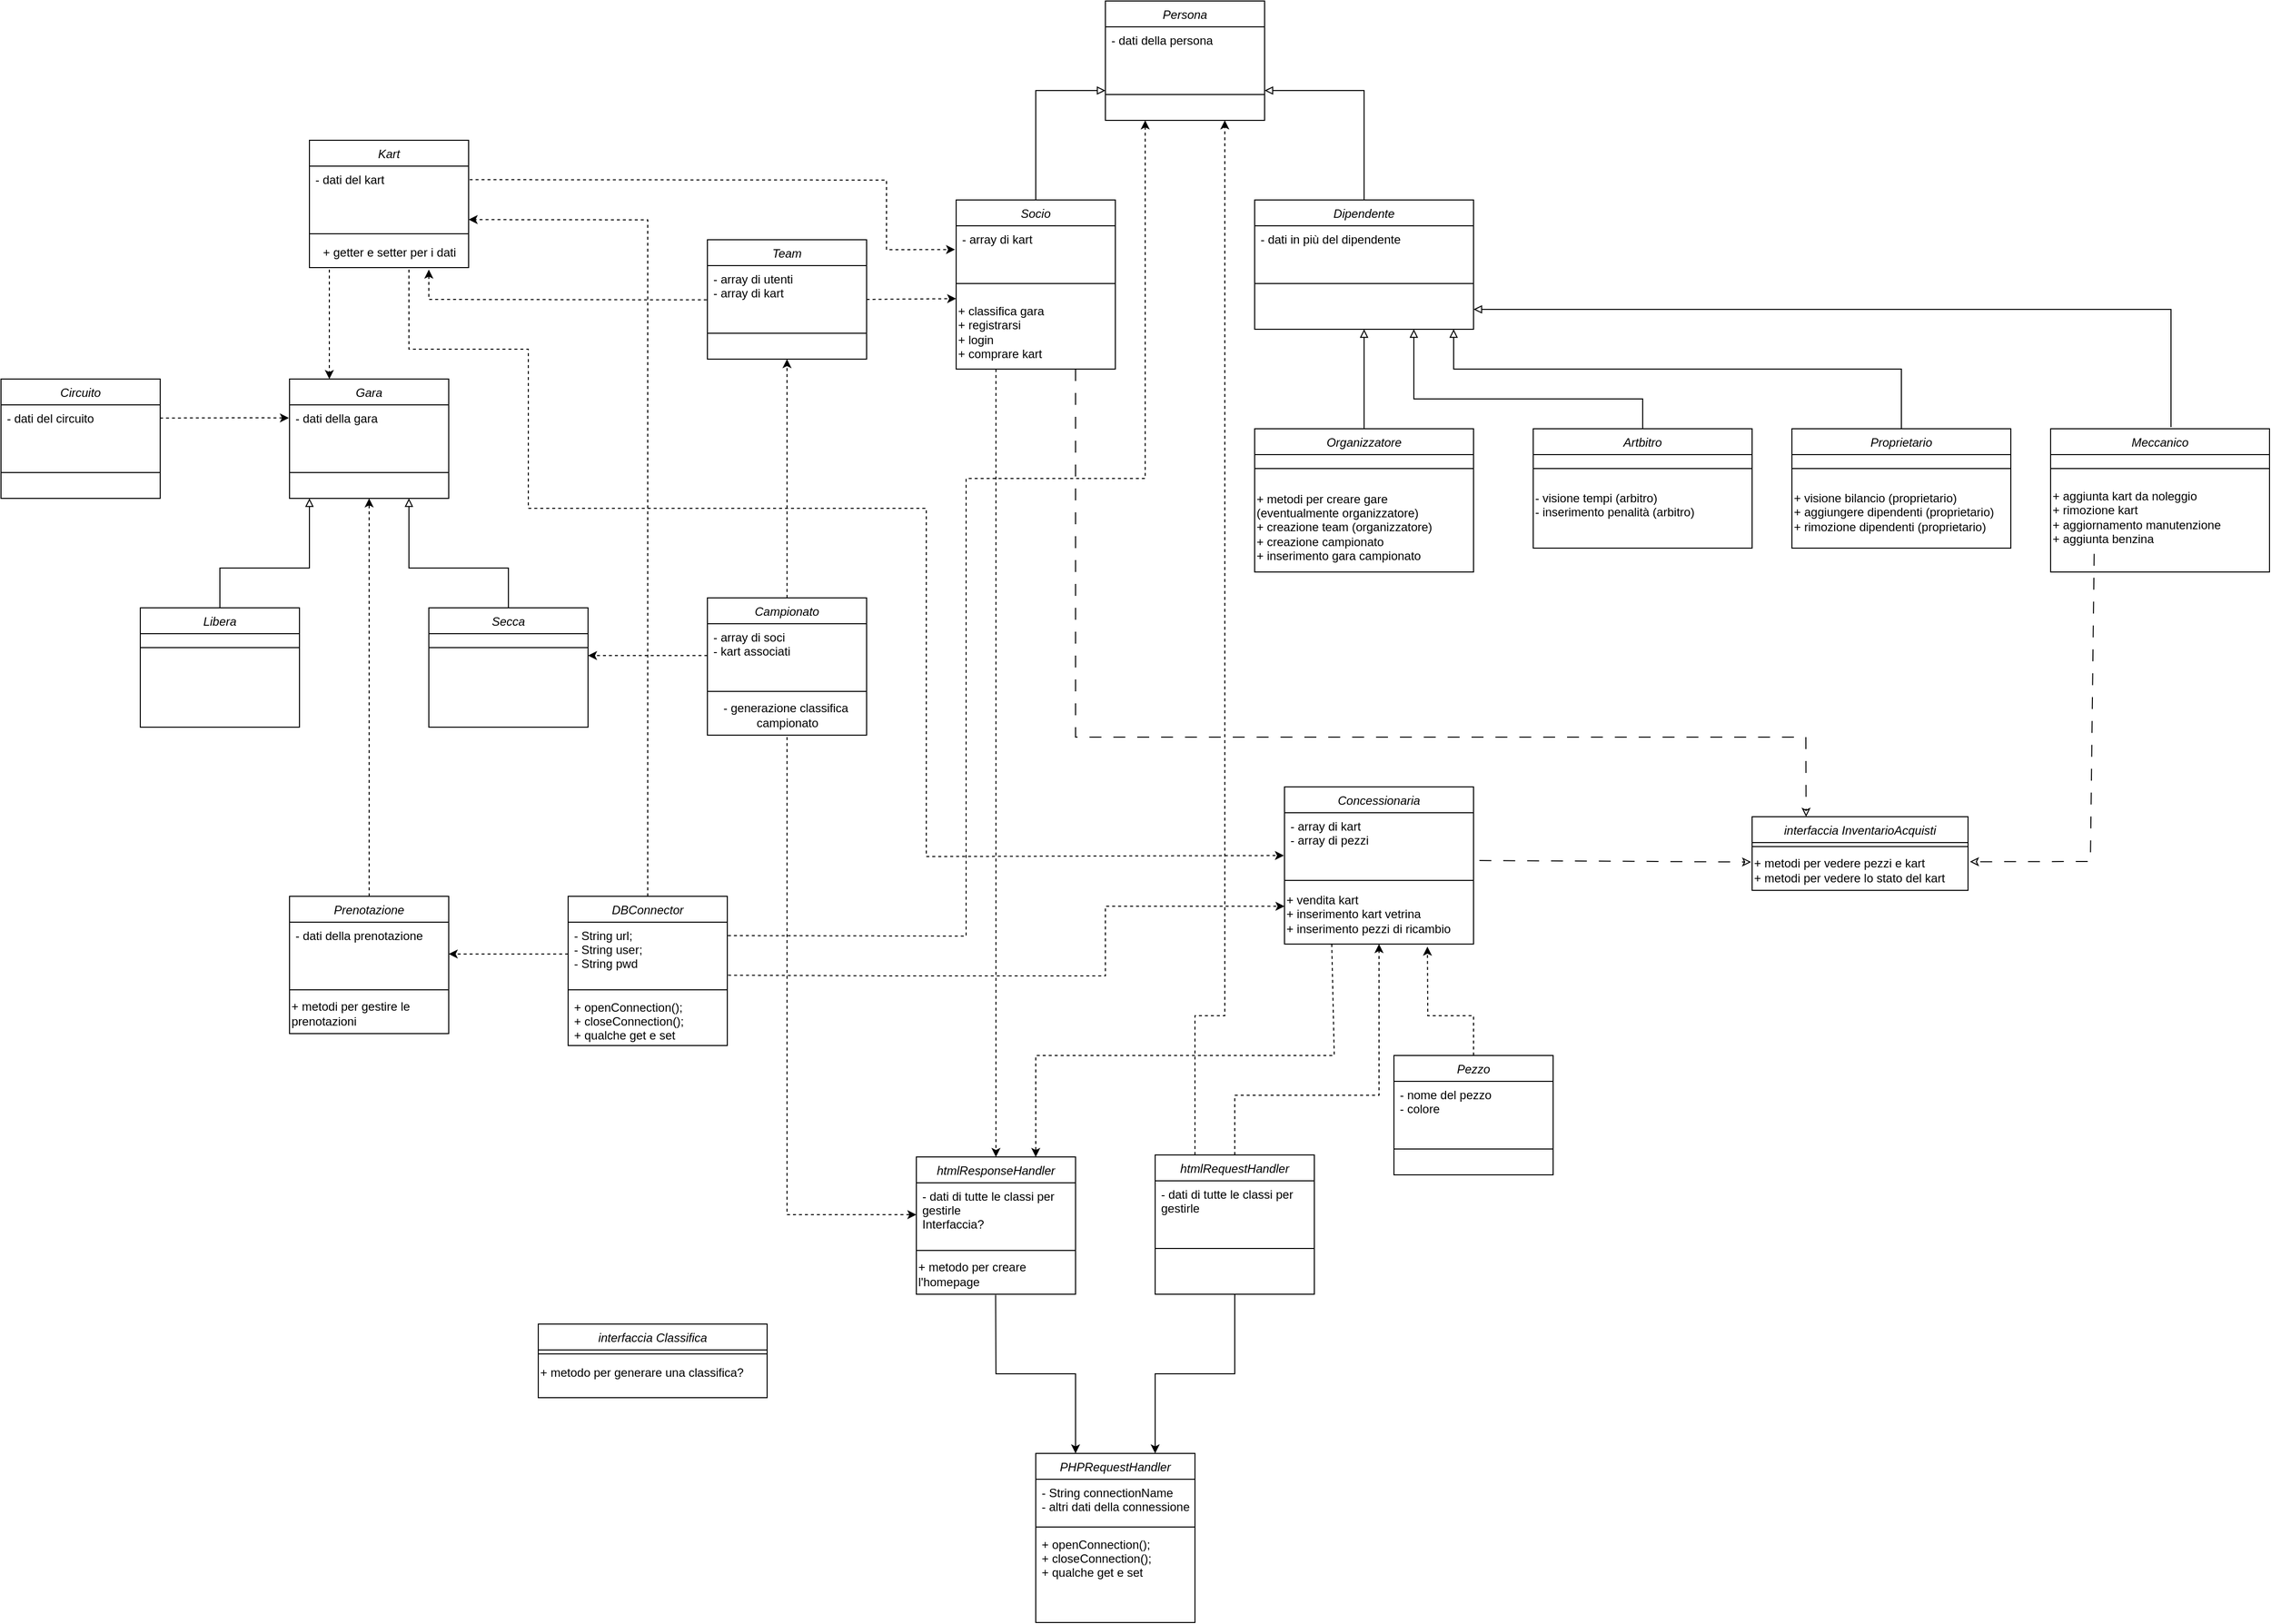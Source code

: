 <mxfile version="26.0.11">
  <diagram name="Diagramma di Classi" id="S3ojb1fBHHyWeTU36w3P">
    <mxGraphModel grid="1" page="1" gridSize="10" guides="1" tooltips="1" connect="1" arrows="1" fold="1" pageScale="1" pageWidth="2339" pageHeight="3300" math="0" shadow="0">
      <root>
        <mxCell id="0" />
        <mxCell id="1" parent="0" />
        <mxCell id="eN_zWoKMtYBoBzhjnoyu-1" value="PHPRequestHandler" style="swimlane;fontStyle=2;align=center;verticalAlign=top;childLayout=stackLayout;horizontal=1;startSize=26;horizontalStack=0;resizeParent=1;resizeLast=0;collapsible=1;marginBottom=0;rounded=0;shadow=0;strokeWidth=1;" vertex="1" parent="1">
          <mxGeometry x="1070" y="1680" width="160" height="170" as="geometry">
            <mxRectangle x="230" y="140" width="160" height="26" as="alternateBounds" />
          </mxGeometry>
        </mxCell>
        <mxCell id="eN_zWoKMtYBoBzhjnoyu-2" value="- String connectionName&#xa;- altri dati della connessione" style="text;align=left;verticalAlign=top;spacingLeft=4;spacingRight=4;overflow=hidden;rotatable=0;points=[[0,0.5],[1,0.5]];portConstraint=eastwest;" vertex="1" parent="eN_zWoKMtYBoBzhjnoyu-1">
          <mxGeometry y="26" width="160" height="44" as="geometry" />
        </mxCell>
        <mxCell id="eN_zWoKMtYBoBzhjnoyu-3" value="" style="line;html=1;strokeWidth=1;align=left;verticalAlign=middle;spacingTop=-1;spacingLeft=3;spacingRight=3;rotatable=0;labelPosition=right;points=[];portConstraint=eastwest;" vertex="1" parent="eN_zWoKMtYBoBzhjnoyu-1">
          <mxGeometry y="70" width="160" height="8" as="geometry" />
        </mxCell>
        <mxCell id="eN_zWoKMtYBoBzhjnoyu-4" value="+ openConnection();&#xa;+ closeConnection();&#xa;+ qualche get e set" style="text;align=left;verticalAlign=top;spacingLeft=4;spacingRight=4;overflow=hidden;rotatable=0;points=[[0,0.5],[1,0.5]];portConstraint=eastwest;" vertex="1" parent="eN_zWoKMtYBoBzhjnoyu-1">
          <mxGeometry y="78" width="160" height="58" as="geometry" />
        </mxCell>
        <mxCell id="eN_zWoKMtYBoBzhjnoyu-5" value="htmlResponseHandler" style="swimlane;fontStyle=2;align=center;verticalAlign=top;childLayout=stackLayout;horizontal=1;startSize=26;horizontalStack=0;resizeParent=1;resizeLast=0;collapsible=1;marginBottom=0;rounded=0;shadow=0;strokeWidth=1;" vertex="1" parent="1">
          <mxGeometry x="950" y="1382" width="160" height="138" as="geometry">
            <mxRectangle x="230" y="140" width="160" height="26" as="alternateBounds" />
          </mxGeometry>
        </mxCell>
        <mxCell id="eN_zWoKMtYBoBzhjnoyu-6" value="- dati di tutte le classi per &#xa;gestirle&#xa;Interfaccia?" style="text;align=left;verticalAlign=top;spacingLeft=4;spacingRight=4;overflow=hidden;rotatable=0;points=[[0,0.5],[1,0.5]];portConstraint=eastwest;" vertex="1" parent="eN_zWoKMtYBoBzhjnoyu-5">
          <mxGeometry y="26" width="160" height="64" as="geometry" />
        </mxCell>
        <mxCell id="eN_zWoKMtYBoBzhjnoyu-7" value="" style="line;html=1;strokeWidth=1;align=left;verticalAlign=middle;spacingTop=-1;spacingLeft=3;spacingRight=3;rotatable=0;labelPosition=right;points=[];portConstraint=eastwest;" vertex="1" parent="eN_zWoKMtYBoBzhjnoyu-5">
          <mxGeometry y="90" width="160" height="8" as="geometry" />
        </mxCell>
        <mxCell id="eN_zWoKMtYBoBzhjnoyu-8" value="+ metodo per creare&amp;nbsp;&lt;div&gt;l&#39;homepage&lt;/div&gt;" style="text;html=1;align=left;verticalAlign=middle;resizable=0;points=[];autosize=1;strokeColor=none;fillColor=none;" vertex="1" parent="eN_zWoKMtYBoBzhjnoyu-5">
          <mxGeometry y="98" width="160" height="40" as="geometry" />
        </mxCell>
        <mxCell id="eN_zWoKMtYBoBzhjnoyu-10" value="htmlRequestHandler" style="swimlane;fontStyle=2;align=center;verticalAlign=top;childLayout=stackLayout;horizontal=1;startSize=26;horizontalStack=0;resizeParent=1;resizeLast=0;collapsible=1;marginBottom=0;rounded=0;shadow=0;strokeWidth=1;" vertex="1" parent="1">
          <mxGeometry x="1190" y="1380" width="160" height="140" as="geometry">
            <mxRectangle x="230" y="140" width="160" height="26" as="alternateBounds" />
          </mxGeometry>
        </mxCell>
        <mxCell id="eN_zWoKMtYBoBzhjnoyu-11" value="- dati di tutte le classi per &#xa;gestirle" style="text;align=left;verticalAlign=top;spacingLeft=4;spacingRight=4;overflow=hidden;rotatable=0;points=[[0,0.5],[1,0.5]];portConstraint=eastwest;" vertex="1" parent="eN_zWoKMtYBoBzhjnoyu-10">
          <mxGeometry y="26" width="160" height="64" as="geometry" />
        </mxCell>
        <mxCell id="eN_zWoKMtYBoBzhjnoyu-12" value="" style="line;html=1;strokeWidth=1;align=left;verticalAlign=middle;spacingTop=-1;spacingLeft=3;spacingRight=3;rotatable=0;labelPosition=right;points=[];portConstraint=eastwest;" vertex="1" parent="eN_zWoKMtYBoBzhjnoyu-10">
          <mxGeometry y="90" width="160" height="8" as="geometry" />
        </mxCell>
        <mxCell id="eN_zWoKMtYBoBzhjnoyu-14" value="Concessionaria" style="swimlane;fontStyle=2;align=center;verticalAlign=top;childLayout=stackLayout;horizontal=1;startSize=26;horizontalStack=0;resizeParent=1;resizeLast=0;collapsible=1;marginBottom=0;rounded=0;shadow=0;strokeWidth=1;" vertex="1" parent="1">
          <mxGeometry x="1320" y="1010" width="190" height="158" as="geometry">
            <mxRectangle x="230" y="140" width="160" height="26" as="alternateBounds" />
          </mxGeometry>
        </mxCell>
        <mxCell id="eN_zWoKMtYBoBzhjnoyu-15" value="- array di kart&#xa;- array di pezzi" style="text;align=left;verticalAlign=top;spacingLeft=4;spacingRight=4;overflow=hidden;rotatable=0;points=[[0,0.5],[1,0.5]];portConstraint=eastwest;" vertex="1" parent="eN_zWoKMtYBoBzhjnoyu-14">
          <mxGeometry y="26" width="190" height="64" as="geometry" />
        </mxCell>
        <mxCell id="eN_zWoKMtYBoBzhjnoyu-16" value="" style="line;html=1;strokeWidth=1;align=left;verticalAlign=middle;spacingTop=-1;spacingLeft=3;spacingRight=3;rotatable=0;labelPosition=right;points=[];portConstraint=eastwest;" vertex="1" parent="eN_zWoKMtYBoBzhjnoyu-14">
          <mxGeometry y="90" width="190" height="8" as="geometry" />
        </mxCell>
        <mxCell id="eN_zWoKMtYBoBzhjnoyu-17" value="&lt;div&gt;&lt;span style=&quot;background-color: transparent; color: light-dark(rgb(0, 0, 0), rgb(255, 255, 255));&quot;&gt;+ vendita kart&lt;/span&gt;&lt;/div&gt;&lt;div&gt;&lt;span style=&quot;background-color: transparent; color: light-dark(rgb(0, 0, 0), rgb(255, 255, 255));&quot;&gt;+ inserimento kart vetrina&lt;/span&gt;&lt;/div&gt;&lt;div&gt;&lt;span style=&quot;background-color: transparent; color: light-dark(rgb(0, 0, 0), rgb(255, 255, 255));&quot;&gt;+ inserimento pezzi di ricambio&lt;/span&gt;&lt;/div&gt;" style="text;html=1;align=left;verticalAlign=middle;resizable=0;points=[];autosize=1;strokeColor=none;fillColor=none;" vertex="1" parent="eN_zWoKMtYBoBzhjnoyu-14">
          <mxGeometry y="98" width="190" height="60" as="geometry" />
        </mxCell>
        <mxCell id="eN_zWoKMtYBoBzhjnoyu-18" value="Dipendente" style="swimlane;fontStyle=2;align=center;verticalAlign=top;childLayout=stackLayout;horizontal=1;startSize=26;horizontalStack=0;resizeParent=1;resizeLast=0;collapsible=1;marginBottom=0;rounded=0;shadow=0;strokeWidth=1;" vertex="1" parent="1">
          <mxGeometry x="1290" y="420" width="220" height="130" as="geometry">
            <mxRectangle x="230" y="140" width="160" height="26" as="alternateBounds" />
          </mxGeometry>
        </mxCell>
        <mxCell id="eN_zWoKMtYBoBzhjnoyu-19" value="- dati in più del dipendente" style="text;align=left;verticalAlign=top;spacingLeft=4;spacingRight=4;overflow=hidden;rotatable=0;points=[[0,0.5],[1,0.5]];portConstraint=eastwest;" vertex="1" parent="eN_zWoKMtYBoBzhjnoyu-18">
          <mxGeometry y="26" width="220" height="44" as="geometry" />
        </mxCell>
        <mxCell id="eN_zWoKMtYBoBzhjnoyu-20" value="" style="line;html=1;strokeWidth=1;align=left;verticalAlign=middle;spacingTop=-1;spacingLeft=3;spacingRight=3;rotatable=0;labelPosition=right;points=[];portConstraint=eastwest;" vertex="1" parent="eN_zWoKMtYBoBzhjnoyu-18">
          <mxGeometry y="70" width="220" height="28" as="geometry" />
        </mxCell>
        <mxCell id="eN_zWoKMtYBoBzhjnoyu-22" value="Socio" style="swimlane;fontStyle=2;align=center;verticalAlign=top;childLayout=stackLayout;horizontal=1;startSize=26;horizontalStack=0;resizeParent=1;resizeLast=0;collapsible=1;marginBottom=0;rounded=0;shadow=0;strokeWidth=1;" vertex="1" parent="1">
          <mxGeometry x="990" y="420" width="160" height="170" as="geometry">
            <mxRectangle x="230" y="140" width="160" height="26" as="alternateBounds" />
          </mxGeometry>
        </mxCell>
        <mxCell id="mPpl8cgrafQ_4U4LnAEe-3" value="- array di kart" style="text;align=left;verticalAlign=top;spacingLeft=4;spacingRight=4;overflow=hidden;rotatable=0;points=[[0,0.5],[1,0.5]];portConstraint=eastwest;" vertex="1" parent="eN_zWoKMtYBoBzhjnoyu-22">
          <mxGeometry y="26" width="160" height="44" as="geometry" />
        </mxCell>
        <mxCell id="eN_zWoKMtYBoBzhjnoyu-24" value="" style="line;html=1;strokeWidth=1;align=left;verticalAlign=middle;spacingTop=-1;spacingLeft=3;spacingRight=3;rotatable=0;labelPosition=right;points=[];portConstraint=eastwest;" vertex="1" parent="eN_zWoKMtYBoBzhjnoyu-22">
          <mxGeometry y="70" width="160" height="28" as="geometry" />
        </mxCell>
        <mxCell id="eN_zWoKMtYBoBzhjnoyu-25" value="+ classifica gara&lt;br&gt;+ registrarsi&lt;div&gt;+ login&lt;/div&gt;&lt;div&gt;+ comprare kart&lt;/div&gt;" style="text;html=1;align=left;verticalAlign=middle;resizable=0;points=[];autosize=1;strokeColor=none;fillColor=none;" vertex="1" parent="eN_zWoKMtYBoBzhjnoyu-22">
          <mxGeometry y="98" width="160" height="70" as="geometry" />
        </mxCell>
        <mxCell id="eN_zWoKMtYBoBzhjnoyu-29" value="Campionato" style="swimlane;fontStyle=2;align=center;verticalAlign=top;childLayout=stackLayout;horizontal=1;startSize=26;horizontalStack=0;resizeParent=1;resizeLast=0;collapsible=1;marginBottom=0;rounded=0;shadow=0;strokeWidth=1;" vertex="1" parent="1">
          <mxGeometry x="740" y="820" width="160" height="138" as="geometry">
            <mxRectangle x="230" y="140" width="160" height="26" as="alternateBounds" />
          </mxGeometry>
        </mxCell>
        <mxCell id="eN_zWoKMtYBoBzhjnoyu-30" value="- array di soci&#xa;- kart associati" style="text;align=left;verticalAlign=top;spacingLeft=4;spacingRight=4;overflow=hidden;rotatable=0;points=[[0,0.5],[1,0.5]];portConstraint=eastwest;" vertex="1" parent="eN_zWoKMtYBoBzhjnoyu-29">
          <mxGeometry y="26" width="160" height="64" as="geometry" />
        </mxCell>
        <mxCell id="eN_zWoKMtYBoBzhjnoyu-31" value="" style="line;html=1;strokeWidth=1;align=left;verticalAlign=middle;spacingTop=-1;spacingLeft=3;spacingRight=3;rotatable=0;labelPosition=right;points=[];portConstraint=eastwest;" vertex="1" parent="eN_zWoKMtYBoBzhjnoyu-29">
          <mxGeometry y="90" width="160" height="8" as="geometry" />
        </mxCell>
        <mxCell id="eN_zWoKMtYBoBzhjnoyu-32" value="- generazione classifica&amp;nbsp;&lt;div&gt;campionato&lt;/div&gt;" style="text;html=1;align=center;verticalAlign=middle;resizable=0;points=[];autosize=1;strokeColor=none;fillColor=none;" vertex="1" parent="eN_zWoKMtYBoBzhjnoyu-29">
          <mxGeometry y="98" width="160" height="40" as="geometry" />
        </mxCell>
        <mxCell id="eN_zWoKMtYBoBzhjnoyu-37" value="Pezzo" style="swimlane;fontStyle=2;align=center;verticalAlign=top;childLayout=stackLayout;horizontal=1;startSize=26;horizontalStack=0;resizeParent=1;resizeLast=0;collapsible=1;marginBottom=0;rounded=0;shadow=0;strokeWidth=1;" vertex="1" parent="1">
          <mxGeometry x="1430" y="1280" width="160" height="120" as="geometry">
            <mxRectangle x="230" y="140" width="160" height="26" as="alternateBounds" />
          </mxGeometry>
        </mxCell>
        <mxCell id="eN_zWoKMtYBoBzhjnoyu-38" value="- nome del pezzo&#xa;- colore" style="text;align=left;verticalAlign=top;spacingLeft=4;spacingRight=4;overflow=hidden;rotatable=0;points=[[0,0.5],[1,0.5]];portConstraint=eastwest;" vertex="1" parent="eN_zWoKMtYBoBzhjnoyu-37">
          <mxGeometry y="26" width="160" height="64" as="geometry" />
        </mxCell>
        <mxCell id="eN_zWoKMtYBoBzhjnoyu-39" value="" style="line;html=1;strokeWidth=1;align=left;verticalAlign=middle;spacingTop=-1;spacingLeft=3;spacingRight=3;rotatable=0;labelPosition=right;points=[];portConstraint=eastwest;" vertex="1" parent="eN_zWoKMtYBoBzhjnoyu-37">
          <mxGeometry y="90" width="160" height="8" as="geometry" />
        </mxCell>
        <mxCell id="eN_zWoKMtYBoBzhjnoyu-40" value="" style="endArrow=classic;html=1;rounded=0;dashed=1;entryX=0.756;entryY=1.044;entryDx=0;entryDy=0;exitX=0.5;exitY=0;exitDx=0;exitDy=0;entryPerimeter=0;" edge="1" parent="1" source="eN_zWoKMtYBoBzhjnoyu-37" target="eN_zWoKMtYBoBzhjnoyu-17">
          <mxGeometry width="50" height="50" relative="1" as="geometry">
            <mxPoint x="1520" y="930" as="sourcePoint" />
            <mxPoint x="1330" y="1200" as="targetPoint" />
            <Array as="points">
              <mxPoint x="1510" y="1240" />
              <mxPoint x="1464" y="1240" />
            </Array>
          </mxGeometry>
        </mxCell>
        <mxCell id="eN_zWoKMtYBoBzhjnoyu-41" value="Team" style="swimlane;fontStyle=2;align=center;verticalAlign=top;childLayout=stackLayout;horizontal=1;startSize=26;horizontalStack=0;resizeParent=1;resizeLast=0;collapsible=1;marginBottom=0;rounded=0;shadow=0;strokeWidth=1;" vertex="1" parent="1">
          <mxGeometry x="740" y="460" width="160" height="120" as="geometry">
            <mxRectangle x="230" y="140" width="160" height="26" as="alternateBounds" />
          </mxGeometry>
        </mxCell>
        <mxCell id="eN_zWoKMtYBoBzhjnoyu-42" value="- array di utenti&#xa;- array di kart" style="text;align=left;verticalAlign=top;spacingLeft=4;spacingRight=4;overflow=hidden;rotatable=0;points=[[0,0.5],[1,0.5]];portConstraint=eastwest;" vertex="1" parent="eN_zWoKMtYBoBzhjnoyu-41">
          <mxGeometry y="26" width="160" height="64" as="geometry" />
        </mxCell>
        <mxCell id="eN_zWoKMtYBoBzhjnoyu-43" value="" style="line;html=1;strokeWidth=1;align=left;verticalAlign=middle;spacingTop=-1;spacingLeft=3;spacingRight=3;rotatable=0;labelPosition=right;points=[];portConstraint=eastwest;" vertex="1" parent="eN_zWoKMtYBoBzhjnoyu-41">
          <mxGeometry y="90" width="160" height="8" as="geometry" />
        </mxCell>
        <mxCell id="eN_zWoKMtYBoBzhjnoyu-44" value="" style="endArrow=classic;html=1;rounded=0;exitX=0.5;exitY=0;exitDx=0;exitDy=0;dashed=1;startFill=0;endFill=1;entryX=0.5;entryY=1;entryDx=0;entryDy=0;" edge="1" parent="1" source="eN_zWoKMtYBoBzhjnoyu-29" target="eN_zWoKMtYBoBzhjnoyu-41">
          <mxGeometry width="50" height="50" relative="1" as="geometry">
            <mxPoint x="720" y="1198" as="sourcePoint" />
            <mxPoint x="800" y="580" as="targetPoint" />
            <Array as="points">
              <mxPoint x="820" y="750" />
            </Array>
          </mxGeometry>
        </mxCell>
        <mxCell id="eN_zWoKMtYBoBzhjnoyu-45" value="" style="endArrow=classic;html=1;rounded=0;dashed=1;entryX=0;entryY=0.017;entryDx=0;entryDy=0;entryPerimeter=0;exitX=1;exitY=0.5;exitDx=0;exitDy=0;" edge="1" parent="1" source="eN_zWoKMtYBoBzhjnoyu-41" target="eN_zWoKMtYBoBzhjnoyu-25">
          <mxGeometry width="50" height="50" relative="1" as="geometry">
            <mxPoint x="910" y="520" as="sourcePoint" />
            <mxPoint x="980" y="518" as="targetPoint" />
          </mxGeometry>
        </mxCell>
        <mxCell id="mPpl8cgrafQ_4U4LnAEe-5" value="" style="endArrow=classic;html=1;rounded=0;entryX=0.25;entryY=0;entryDx=0;entryDy=0;exitX=0.498;exitY=1.019;exitDx=0;exitDy=0;exitPerimeter=0;" edge="1" parent="1" source="eN_zWoKMtYBoBzhjnoyu-8" target="eN_zWoKMtYBoBzhjnoyu-1">
          <mxGeometry width="50" height="50" relative="1" as="geometry">
            <mxPoint x="1030" y="1530" as="sourcePoint" />
            <mxPoint x="1140" y="1390" as="targetPoint" />
            <Array as="points">
              <mxPoint x="1030" y="1600" />
              <mxPoint x="1110" y="1600" />
            </Array>
          </mxGeometry>
        </mxCell>
        <mxCell id="mPpl8cgrafQ_4U4LnAEe-6" value="" style="endArrow=classic;html=1;rounded=0;entryX=0.75;entryY=0;entryDx=0;entryDy=0;exitX=0.5;exitY=1;exitDx=0;exitDy=0;" edge="1" parent="1" source="eN_zWoKMtYBoBzhjnoyu-10" target="eN_zWoKMtYBoBzhjnoyu-1">
          <mxGeometry width="50" height="50" relative="1" as="geometry">
            <mxPoint x="1270" y="1530" as="sourcePoint" />
            <mxPoint x="1390" y="1711" as="targetPoint" />
            <Array as="points">
              <mxPoint x="1270" y="1600" />
              <mxPoint x="1190" y="1600" />
            </Array>
          </mxGeometry>
        </mxCell>
        <mxCell id="eN_zWoKMtYBoBzhjnoyu-47" value="Organizzatore" style="swimlane;fontStyle=2;align=center;verticalAlign=top;childLayout=stackLayout;horizontal=1;startSize=26;horizontalStack=0;resizeParent=1;resizeLast=0;collapsible=1;marginBottom=0;rounded=0;shadow=0;strokeWidth=1;" vertex="1" parent="1">
          <mxGeometry x="1290" y="650" width="220" height="144" as="geometry">
            <mxRectangle x="230" y="140" width="160" height="26" as="alternateBounds" />
          </mxGeometry>
        </mxCell>
        <mxCell id="eN_zWoKMtYBoBzhjnoyu-49" value="" style="line;html=1;strokeWidth=1;align=left;verticalAlign=middle;spacingTop=-1;spacingLeft=3;spacingRight=3;rotatable=0;labelPosition=right;points=[];portConstraint=eastwest;" vertex="1" parent="eN_zWoKMtYBoBzhjnoyu-47">
          <mxGeometry y="26" width="220" height="28" as="geometry" />
        </mxCell>
        <mxCell id="eN_zWoKMtYBoBzhjnoyu-50" value="+ metodi per creare gare&amp;nbsp;&lt;div&gt;(eventualmente organizzatore)&lt;br&gt;+ creazione team (organizzatore)&lt;br&gt;&lt;/div&gt;&lt;div&gt;+ creazione campionato&lt;/div&gt;&lt;div&gt;+ inserimento gara campionato&lt;/div&gt;" style="text;html=1;align=left;verticalAlign=middle;resizable=0;points=[];autosize=1;strokeColor=none;fillColor=none;" vertex="1" parent="eN_zWoKMtYBoBzhjnoyu-47">
          <mxGeometry y="54" width="220" height="90" as="geometry" />
        </mxCell>
        <mxCell id="eN_zWoKMtYBoBzhjnoyu-51" value="Artbitro" style="swimlane;fontStyle=2;align=center;verticalAlign=top;childLayout=stackLayout;horizontal=1;startSize=26;horizontalStack=0;resizeParent=1;resizeLast=0;collapsible=1;marginBottom=0;rounded=0;shadow=0;strokeWidth=1;" vertex="1" parent="1">
          <mxGeometry x="1570" y="650" width="220" height="120" as="geometry">
            <mxRectangle x="230" y="140" width="160" height="26" as="alternateBounds" />
          </mxGeometry>
        </mxCell>
        <mxCell id="eN_zWoKMtYBoBzhjnoyu-52" value="" style="line;html=1;strokeWidth=1;align=left;verticalAlign=middle;spacingTop=-1;spacingLeft=3;spacingRight=3;rotatable=0;labelPosition=right;points=[];portConstraint=eastwest;" vertex="1" parent="eN_zWoKMtYBoBzhjnoyu-51">
          <mxGeometry y="26" width="220" height="28" as="geometry" />
        </mxCell>
        <mxCell id="eN_zWoKMtYBoBzhjnoyu-53" value="&lt;div&gt;- visione tempi (arbitro)&lt;/div&gt;&lt;div&gt;- inserimento penalità (arbitro)&lt;br&gt;&lt;br&gt;&lt;/div&gt;" style="text;html=1;align=left;verticalAlign=middle;resizable=0;points=[];autosize=1;strokeColor=none;fillColor=none;" vertex="1" parent="eN_zWoKMtYBoBzhjnoyu-51">
          <mxGeometry y="54" width="220" height="60" as="geometry" />
        </mxCell>
        <mxCell id="mPpl8cgrafQ_4U4LnAEe-9" value="" style="endArrow=classic;html=1;rounded=0;dashed=1;entryX=0;entryY=0.5;entryDx=0;entryDy=0;" edge="1" parent="1" target="eN_zWoKMtYBoBzhjnoyu-6">
          <mxGeometry width="50" height="50" relative="1" as="geometry">
            <mxPoint x="820" y="960" as="sourcePoint" />
            <mxPoint x="930" y="1440" as="targetPoint" />
            <Array as="points">
              <mxPoint x="820" y="1440" />
            </Array>
          </mxGeometry>
        </mxCell>
        <mxCell id="eN_zWoKMtYBoBzhjnoyu-54" value="Proprietario" style="swimlane;fontStyle=2;align=center;verticalAlign=top;childLayout=stackLayout;horizontal=1;startSize=26;horizontalStack=0;resizeParent=1;resizeLast=0;collapsible=1;marginBottom=0;rounded=0;shadow=0;strokeWidth=1;" vertex="1" parent="1">
          <mxGeometry x="1830" y="650" width="220" height="120" as="geometry">
            <mxRectangle x="230" y="140" width="160" height="26" as="alternateBounds" />
          </mxGeometry>
        </mxCell>
        <mxCell id="eN_zWoKMtYBoBzhjnoyu-55" value="" style="line;html=1;strokeWidth=1;align=left;verticalAlign=middle;spacingTop=-1;spacingLeft=3;spacingRight=3;rotatable=0;labelPosition=right;points=[];portConstraint=eastwest;" vertex="1" parent="eN_zWoKMtYBoBzhjnoyu-54">
          <mxGeometry y="26" width="220" height="28" as="geometry" />
        </mxCell>
        <mxCell id="eN_zWoKMtYBoBzhjnoyu-56" value="&lt;div&gt;&lt;div&gt;+ visione bilancio (proprietario)&lt;/div&gt;&lt;div&gt;+ aggiungere dipendenti (proprietario)&lt;br&gt;+ rimozione dipendenti (proprietario)&lt;/div&gt;&lt;/div&gt;" style="text;html=1;align=left;verticalAlign=middle;resizable=0;points=[];autosize=1;strokeColor=none;fillColor=none;" vertex="1" parent="eN_zWoKMtYBoBzhjnoyu-54">
          <mxGeometry y="54" width="220" height="60" as="geometry" />
        </mxCell>
        <mxCell id="eN_zWoKMtYBoBzhjnoyu-57" value="Persona" style="swimlane;fontStyle=2;align=center;verticalAlign=top;childLayout=stackLayout;horizontal=1;startSize=26;horizontalStack=0;resizeParent=1;resizeLast=0;collapsible=1;marginBottom=0;rounded=0;shadow=0;strokeWidth=1;" vertex="1" parent="1">
          <mxGeometry x="1140" y="220" width="160" height="120" as="geometry">
            <mxRectangle x="230" y="140" width="160" height="26" as="alternateBounds" />
          </mxGeometry>
        </mxCell>
        <mxCell id="eN_zWoKMtYBoBzhjnoyu-58" value="- dati della persona" style="text;align=left;verticalAlign=top;spacingLeft=4;spacingRight=4;overflow=hidden;rotatable=0;points=[[0,0.5],[1,0.5]];portConstraint=eastwest;" vertex="1" parent="eN_zWoKMtYBoBzhjnoyu-57">
          <mxGeometry y="26" width="160" height="64" as="geometry" />
        </mxCell>
        <mxCell id="eN_zWoKMtYBoBzhjnoyu-59" value="" style="line;html=1;strokeWidth=1;align=left;verticalAlign=middle;spacingTop=-1;spacingLeft=3;spacingRight=3;rotatable=0;labelPosition=right;points=[];portConstraint=eastwest;" vertex="1" parent="eN_zWoKMtYBoBzhjnoyu-57">
          <mxGeometry y="90" width="160" height="8" as="geometry" />
        </mxCell>
        <mxCell id="eN_zWoKMtYBoBzhjnoyu-60" value="" style="endArrow=block;html=1;rounded=0;exitX=0.5;exitY=0;exitDx=0;exitDy=0;strokeColor=default;endFill=0;entryX=0;entryY=0.75;entryDx=0;entryDy=0;" edge="1" parent="1" source="eN_zWoKMtYBoBzhjnoyu-22" target="eN_zWoKMtYBoBzhjnoyu-57">
          <mxGeometry width="50" height="50" relative="1" as="geometry">
            <mxPoint x="850" y="320" as="sourcePoint" />
            <mxPoint x="960" y="200" as="targetPoint" />
            <Array as="points">
              <mxPoint x="1070" y="310" />
            </Array>
          </mxGeometry>
        </mxCell>
        <mxCell id="eN_zWoKMtYBoBzhjnoyu-61" value="" style="endArrow=block;html=1;rounded=0;exitX=0.5;exitY=0;exitDx=0;exitDy=0;strokeColor=default;endFill=0;entryX=1;entryY=0.75;entryDx=0;entryDy=0;" edge="1" parent="1" source="eN_zWoKMtYBoBzhjnoyu-18" target="eN_zWoKMtYBoBzhjnoyu-57">
          <mxGeometry width="50" height="50" relative="1" as="geometry">
            <mxPoint x="1080" y="430" as="sourcePoint" />
            <mxPoint x="1260" y="340" as="targetPoint" />
            <Array as="points">
              <mxPoint x="1400" y="310" />
            </Array>
          </mxGeometry>
        </mxCell>
        <mxCell id="mPpl8cgrafQ_4U4LnAEe-10" value="" style="endArrow=classic;html=1;rounded=0;dashed=1;exitX=0.25;exitY=1;exitDx=0;exitDy=0;entryX=0.75;entryY=0;entryDx=0;entryDy=0;" edge="1" parent="1" source="eN_zWoKMtYBoBzhjnoyu-14" target="eN_zWoKMtYBoBzhjnoyu-5">
          <mxGeometry width="50" height="50" relative="1" as="geometry">
            <mxPoint x="540" y="860" as="sourcePoint" />
            <mxPoint x="750" y="1340" as="targetPoint" />
            <Array as="points">
              <mxPoint x="1370" y="1280" />
              <mxPoint x="1070" y="1280" />
            </Array>
          </mxGeometry>
        </mxCell>
        <mxCell id="eN_zWoKMtYBoBzhjnoyu-63" value="" style="endArrow=block;html=1;rounded=0;exitX=0.5;exitY=0;exitDx=0;exitDy=0;strokeColor=default;endFill=0;" edge="1" parent="1" source="eN_zWoKMtYBoBzhjnoyu-51">
          <mxGeometry width="50" height="50" relative="1" as="geometry">
            <mxPoint x="1420" y="440" as="sourcePoint" />
            <mxPoint x="1450" y="550" as="targetPoint" />
            <Array as="points">
              <mxPoint x="1680" y="620" />
              <mxPoint x="1450" y="620" />
            </Array>
          </mxGeometry>
        </mxCell>
        <mxCell id="eN_zWoKMtYBoBzhjnoyu-62" value="" style="endArrow=block;html=1;rounded=0;exitX=0.5;exitY=0;exitDx=0;exitDy=0;strokeColor=default;endFill=0;entryX=0.5;entryY=1;entryDx=0;entryDy=0;" edge="1" parent="1" source="eN_zWoKMtYBoBzhjnoyu-47" target="eN_zWoKMtYBoBzhjnoyu-18">
          <mxGeometry width="50" height="50" relative="1" as="geometry">
            <mxPoint x="1410" y="430" as="sourcePoint" />
            <mxPoint x="1270" y="350" as="targetPoint" />
          </mxGeometry>
        </mxCell>
        <mxCell id="eN_zWoKMtYBoBzhjnoyu-64" value="" style="endArrow=block;html=1;rounded=0;exitX=0.5;exitY=0;exitDx=0;exitDy=0;strokeColor=default;endFill=0;" edge="1" parent="1" source="eN_zWoKMtYBoBzhjnoyu-54">
          <mxGeometry width="50" height="50" relative="1" as="geometry">
            <mxPoint x="1430" y="450" as="sourcePoint" />
            <mxPoint x="1490" y="550" as="targetPoint" />
            <Array as="points">
              <mxPoint x="1940" y="590" />
              <mxPoint x="1490" y="590" />
            </Array>
          </mxGeometry>
        </mxCell>
        <mxCell id="mPpl8cgrafQ_4U4LnAEe-11" value="" style="endArrow=classic;html=1;rounded=0;dashed=1;exitX=0.25;exitY=1;exitDx=0;exitDy=0;entryX=0.5;entryY=0;entryDx=0;entryDy=0;" edge="1" parent="1" source="eN_zWoKMtYBoBzhjnoyu-22" target="eN_zWoKMtYBoBzhjnoyu-5">
          <mxGeometry width="50" height="50" relative="1" as="geometry">
            <mxPoint x="680" y="970" as="sourcePoint" />
            <mxPoint x="960" y="1450" as="targetPoint" />
            <Array as="points">
              <mxPoint x="1030" y="1160" />
            </Array>
          </mxGeometry>
        </mxCell>
        <mxCell id="mPpl8cgrafQ_4U4LnAEe-13" value="" style="endArrow=classic;html=1;rounded=0;exitX=0.25;exitY=0;exitDx=0;exitDy=0;entryX=0.75;entryY=1;entryDx=0;entryDy=0;dashed=1;" edge="1" parent="1" source="eN_zWoKMtYBoBzhjnoyu-10" target="eN_zWoKMtYBoBzhjnoyu-57">
          <mxGeometry width="50" height="50" relative="1" as="geometry">
            <mxPoint x="420" y="1150" as="sourcePoint" />
            <mxPoint x="118" y="370" as="targetPoint" />
            <Array as="points">
              <mxPoint x="1230" y="1320" />
              <mxPoint x="1230" y="1240" />
              <mxPoint x="1260" y="1240" />
              <mxPoint x="1260" y="850" />
              <mxPoint x="1260" y="800" />
            </Array>
          </mxGeometry>
        </mxCell>
        <mxCell id="mPpl8cgrafQ_4U4LnAEe-14" value="" style="endArrow=classic;html=1;rounded=0;exitX=0.5;exitY=0;exitDx=0;exitDy=0;dashed=1;entryX=0.5;entryY=1;entryDx=0;entryDy=0;" edge="1" parent="1" source="eN_zWoKMtYBoBzhjnoyu-10" target="eN_zWoKMtYBoBzhjnoyu-14">
          <mxGeometry width="50" height="50" relative="1" as="geometry">
            <mxPoint x="490" y="1110" as="sourcePoint" />
            <mxPoint x="1410" y="1320" as="targetPoint" />
            <Array as="points">
              <mxPoint x="1270" y="1320" />
              <mxPoint x="1415" y="1320" />
            </Array>
          </mxGeometry>
        </mxCell>
        <mxCell id="eN_zWoKMtYBoBzhjnoyu-70" value="Meccanico" style="swimlane;fontStyle=2;align=center;verticalAlign=top;childLayout=stackLayout;horizontal=1;startSize=26;horizontalStack=0;resizeParent=1;resizeLast=0;collapsible=1;marginBottom=0;rounded=0;shadow=0;strokeWidth=1;" vertex="1" parent="1">
          <mxGeometry x="2090" y="650" width="220" height="144" as="geometry">
            <mxRectangle x="230" y="140" width="160" height="26" as="alternateBounds" />
          </mxGeometry>
        </mxCell>
        <mxCell id="eN_zWoKMtYBoBzhjnoyu-71" value="" style="line;html=1;strokeWidth=1;align=left;verticalAlign=middle;spacingTop=-1;spacingLeft=3;spacingRight=3;rotatable=0;labelPosition=right;points=[];portConstraint=eastwest;" vertex="1" parent="eN_zWoKMtYBoBzhjnoyu-70">
          <mxGeometry y="26" width="220" height="28" as="geometry" />
        </mxCell>
        <mxCell id="eN_zWoKMtYBoBzhjnoyu-72" value="&lt;div&gt;&lt;div&gt;+ aggiunta kart da noleggio&lt;/div&gt;&lt;/div&gt;&lt;div&gt;+ rimozione kart&lt;/div&gt;&lt;div&gt;&lt;span style=&quot;background-color: transparent; color: light-dark(rgb(0, 0, 0), rgb(255, 255, 255));&quot;&gt;+ aggiornamento manutenzione&lt;/span&gt;&lt;br&gt;&lt;/div&gt;&lt;div&gt;+ aggiunta benzina&lt;/div&gt;" style="text;html=1;align=left;verticalAlign=middle;resizable=0;points=[];autosize=1;strokeColor=none;fillColor=none;" vertex="1" parent="eN_zWoKMtYBoBzhjnoyu-70">
          <mxGeometry y="54" width="220" height="70" as="geometry" />
        </mxCell>
        <mxCell id="eN_zWoKMtYBoBzhjnoyu-76" value="" style="endArrow=block;html=1;rounded=0;exitX=0.55;exitY=-0.011;exitDx=0;exitDy=0;strokeColor=default;endFill=0;exitPerimeter=0;" edge="1" parent="1" source="eN_zWoKMtYBoBzhjnoyu-70">
          <mxGeometry width="50" height="50" relative="1" as="geometry">
            <mxPoint x="2210" y="640" as="sourcePoint" />
            <mxPoint x="1510" y="530" as="targetPoint" />
            <Array as="points">
              <mxPoint x="2211" y="530" />
            </Array>
          </mxGeometry>
        </mxCell>
        <mxCell id="eN_zWoKMtYBoBzhjnoyu-77" value="Gara" style="swimlane;fontStyle=2;align=center;verticalAlign=top;childLayout=stackLayout;horizontal=1;startSize=26;horizontalStack=0;resizeParent=1;resizeLast=0;collapsible=1;marginBottom=0;rounded=0;shadow=0;strokeWidth=1;" vertex="1" parent="1">
          <mxGeometry x="320" y="600" width="160" height="120" as="geometry">
            <mxRectangle x="230" y="140" width="160" height="26" as="alternateBounds" />
          </mxGeometry>
        </mxCell>
        <mxCell id="eN_zWoKMtYBoBzhjnoyu-78" value="- dati della gara&#xa;" style="text;align=left;verticalAlign=top;spacingLeft=4;spacingRight=4;overflow=hidden;rotatable=0;points=[[0,0.5],[1,0.5]];portConstraint=eastwest;" vertex="1" parent="eN_zWoKMtYBoBzhjnoyu-77">
          <mxGeometry y="26" width="160" height="64" as="geometry" />
        </mxCell>
        <mxCell id="eN_zWoKMtYBoBzhjnoyu-79" value="" style="line;html=1;strokeWidth=1;align=left;verticalAlign=middle;spacingTop=-1;spacingLeft=3;spacingRight=3;rotatable=0;labelPosition=right;points=[];portConstraint=eastwest;" vertex="1" parent="eN_zWoKMtYBoBzhjnoyu-77">
          <mxGeometry y="90" width="160" height="8" as="geometry" />
        </mxCell>
        <mxCell id="eN_zWoKMtYBoBzhjnoyu-80" value="Libera" style="swimlane;fontStyle=2;align=center;verticalAlign=top;childLayout=stackLayout;horizontal=1;startSize=26;horizontalStack=0;resizeParent=1;resizeLast=0;collapsible=1;marginBottom=0;rounded=0;shadow=0;strokeWidth=1;" vertex="1" parent="1">
          <mxGeometry x="170" y="830" width="160" height="120" as="geometry">
            <mxRectangle x="230" y="140" width="160" height="26" as="alternateBounds" />
          </mxGeometry>
        </mxCell>
        <mxCell id="eN_zWoKMtYBoBzhjnoyu-82" value="" style="line;html=1;strokeWidth=1;align=left;verticalAlign=middle;spacingTop=-1;spacingLeft=3;spacingRight=3;rotatable=0;labelPosition=right;points=[];portConstraint=eastwest;" vertex="1" parent="eN_zWoKMtYBoBzhjnoyu-80">
          <mxGeometry y="26" width="160" height="28" as="geometry" />
        </mxCell>
        <mxCell id="eN_zWoKMtYBoBzhjnoyu-83" value="" style="endArrow=block;html=1;rounded=0;exitX=0.5;exitY=0;exitDx=0;exitDy=0;strokeColor=default;endFill=0;" edge="1" parent="1" source="eN_zWoKMtYBoBzhjnoyu-80">
          <mxGeometry width="50" height="50" relative="1" as="geometry">
            <mxPoint x="460" y="830" as="sourcePoint" />
            <mxPoint x="340" y="720" as="targetPoint" />
            <Array as="points">
              <mxPoint x="250" y="790" />
              <mxPoint x="340" y="790" />
            </Array>
          </mxGeometry>
        </mxCell>
        <mxCell id="eN_zWoKMtYBoBzhjnoyu-84" value="Secca" style="swimlane;fontStyle=2;align=center;verticalAlign=top;childLayout=stackLayout;horizontal=1;startSize=26;horizontalStack=0;resizeParent=1;resizeLast=0;collapsible=1;marginBottom=0;rounded=0;shadow=0;strokeWidth=1;" vertex="1" parent="1">
          <mxGeometry x="460" y="830" width="160" height="120" as="geometry">
            <mxRectangle x="230" y="140" width="160" height="26" as="alternateBounds" />
          </mxGeometry>
        </mxCell>
        <mxCell id="eN_zWoKMtYBoBzhjnoyu-86" value="" style="line;html=1;strokeWidth=1;align=left;verticalAlign=middle;spacingTop=-1;spacingLeft=3;spacingRight=3;rotatable=0;labelPosition=right;points=[];portConstraint=eastwest;" vertex="1" parent="eN_zWoKMtYBoBzhjnoyu-84">
          <mxGeometry y="26" width="160" height="28" as="geometry" />
        </mxCell>
        <mxCell id="eN_zWoKMtYBoBzhjnoyu-87" value="" style="endArrow=block;html=1;rounded=0;exitX=0.5;exitY=0;exitDx=0;exitDy=0;strokeColor=default;endFill=0;entryX=0.75;entryY=1;entryDx=0;entryDy=0;" edge="1" parent="1" source="eN_zWoKMtYBoBzhjnoyu-84" target="eN_zWoKMtYBoBzhjnoyu-77">
          <mxGeometry width="50" height="50" relative="1" as="geometry">
            <mxPoint x="750" y="830" as="sourcePoint" />
            <mxPoint x="630" y="720" as="targetPoint" />
            <Array as="points">
              <mxPoint x="540" y="790" />
              <mxPoint x="440" y="790" />
            </Array>
          </mxGeometry>
        </mxCell>
        <mxCell id="eN_zWoKMtYBoBzhjnoyu-89" value="" style="endArrow=classic;html=1;rounded=0;exitX=0;exitY=0.5;exitDx=0;exitDy=0;dashed=1;startFill=0;endFill=1;entryX=1;entryY=0.5;entryDx=0;entryDy=0;" edge="1" parent="1" source="eN_zWoKMtYBoBzhjnoyu-30">
          <mxGeometry width="50" height="50" relative="1" as="geometry">
            <mxPoint x="830" y="830" as="sourcePoint" />
            <mxPoint x="620" y="878" as="targetPoint" />
          </mxGeometry>
        </mxCell>
        <mxCell id="mPpl8cgrafQ_4U4LnAEe-16" value="Circuito" style="swimlane;fontStyle=2;align=center;verticalAlign=top;childLayout=stackLayout;horizontal=1;startSize=26;horizontalStack=0;resizeParent=1;resizeLast=0;collapsible=1;marginBottom=0;rounded=0;shadow=0;strokeWidth=1;" vertex="1" parent="1">
          <mxGeometry x="30" y="600" width="160" height="120" as="geometry">
            <mxRectangle x="230" y="140" width="160" height="26" as="alternateBounds" />
          </mxGeometry>
        </mxCell>
        <mxCell id="mPpl8cgrafQ_4U4LnAEe-17" value="- dati del circuito" style="text;align=left;verticalAlign=top;spacingLeft=4;spacingRight=4;overflow=hidden;rotatable=0;points=[[0,0.5],[1,0.5]];portConstraint=eastwest;" vertex="1" parent="mPpl8cgrafQ_4U4LnAEe-16">
          <mxGeometry y="26" width="160" height="64" as="geometry" />
        </mxCell>
        <mxCell id="mPpl8cgrafQ_4U4LnAEe-18" value="" style="line;html=1;strokeWidth=1;align=left;verticalAlign=middle;spacingTop=-1;spacingLeft=3;spacingRight=3;rotatable=0;labelPosition=right;points=[];portConstraint=eastwest;" vertex="1" parent="mPpl8cgrafQ_4U4LnAEe-16">
          <mxGeometry y="90" width="160" height="8" as="geometry" />
        </mxCell>
        <mxCell id="mPpl8cgrafQ_4U4LnAEe-19" value="" style="endArrow=classic;html=1;rounded=0;entryX=-0.004;entryY=0.205;entryDx=0;entryDy=0;entryPerimeter=0;dashed=1;exitX=0.999;exitY=0.207;exitDx=0;exitDy=0;exitPerimeter=0;" edge="1" parent="1" source="mPpl8cgrafQ_4U4LnAEe-17" target="eN_zWoKMtYBoBzhjnoyu-78">
          <mxGeometry width="50" height="50" relative="1" as="geometry">
            <mxPoint x="150" y="640" as="sourcePoint" />
            <mxPoint x="-139" y="640" as="targetPoint" />
            <Array as="points">
              <mxPoint x="280" y="639" />
            </Array>
          </mxGeometry>
        </mxCell>
        <mxCell id="eN_zWoKMtYBoBzhjnoyu-91" value="Kart" style="swimlane;fontStyle=2;align=center;verticalAlign=top;childLayout=stackLayout;horizontal=1;startSize=26;horizontalStack=0;resizeParent=1;resizeLast=0;collapsible=1;marginBottom=0;rounded=0;shadow=0;strokeWidth=1;" vertex="1" parent="1">
          <mxGeometry x="340" y="360" width="160" height="128" as="geometry">
            <mxRectangle x="230" y="140" width="160" height="26" as="alternateBounds" />
          </mxGeometry>
        </mxCell>
        <mxCell id="eN_zWoKMtYBoBzhjnoyu-92" value="- dati del kart" style="text;align=left;verticalAlign=top;spacingLeft=4;spacingRight=4;overflow=hidden;rotatable=0;points=[[0,0.5],[1,0.5]];portConstraint=eastwest;" vertex="1" parent="eN_zWoKMtYBoBzhjnoyu-91">
          <mxGeometry y="26" width="160" height="64" as="geometry" />
        </mxCell>
        <mxCell id="eN_zWoKMtYBoBzhjnoyu-93" value="" style="line;html=1;strokeWidth=1;align=left;verticalAlign=middle;spacingTop=-1;spacingLeft=3;spacingRight=3;rotatable=0;labelPosition=right;points=[];portConstraint=eastwest;" vertex="1" parent="eN_zWoKMtYBoBzhjnoyu-91">
          <mxGeometry y="90" width="160" height="8" as="geometry" />
        </mxCell>
        <mxCell id="eN_zWoKMtYBoBzhjnoyu-94" value="+ getter e setter per i dati" style="text;html=1;align=center;verticalAlign=middle;resizable=0;points=[];autosize=1;strokeColor=none;fillColor=none;" vertex="1" parent="eN_zWoKMtYBoBzhjnoyu-91">
          <mxGeometry y="98" width="160" height="30" as="geometry" />
        </mxCell>
        <mxCell id="eN_zWoKMtYBoBzhjnoyu-95" value="" style="endArrow=classic;html=1;rounded=0;entryX=0.25;entryY=0;entryDx=0;entryDy=0;dashed=1;exitX=0.125;exitY=1.067;exitDx=0;exitDy=0;exitPerimeter=0;" edge="1" parent="1" source="eN_zWoKMtYBoBzhjnoyu-94" target="eN_zWoKMtYBoBzhjnoyu-77">
          <mxGeometry width="50" height="50" relative="1" as="geometry">
            <mxPoint x="380" y="1070" as="sourcePoint" />
            <mxPoint x="509" y="1070" as="targetPoint" />
          </mxGeometry>
        </mxCell>
        <mxCell id="eN_zWoKMtYBoBzhjnoyu-96" value="" style="endArrow=classic;html=1;rounded=0;entryX=-0.003;entryY=0.672;entryDx=0;entryDy=0;entryPerimeter=0;dashed=1;exitX=0.625;exitY=1.067;exitDx=0;exitDy=0;exitPerimeter=0;" edge="1" parent="1" source="eN_zWoKMtYBoBzhjnoyu-94" target="eN_zWoKMtYBoBzhjnoyu-15">
          <mxGeometry width="50" height="50" relative="1" as="geometry">
            <mxPoint x="423" y="498" as="sourcePoint" />
            <mxPoint x="424" y="609" as="targetPoint" />
            <Array as="points">
              <mxPoint x="440" y="570" />
              <mxPoint x="560" y="570" />
              <mxPoint x="560" y="730" />
              <mxPoint x="960" y="730" />
              <mxPoint x="960" y="1080" />
            </Array>
          </mxGeometry>
        </mxCell>
        <mxCell id="eN_zWoKMtYBoBzhjnoyu-97" value="" style="endArrow=classic;html=1;rounded=0;entryX=0.75;entryY=1.067;entryDx=0;entryDy=0;dashed=1;exitX=-0.004;exitY=0.538;exitDx=0;exitDy=0;entryPerimeter=0;exitPerimeter=0;" edge="1" parent="1" source="eN_zWoKMtYBoBzhjnoyu-42" target="eN_zWoKMtYBoBzhjnoyu-94">
          <mxGeometry width="50" height="50" relative="1" as="geometry">
            <mxPoint x="370" y="500" as="sourcePoint" />
            <mxPoint x="370" y="610" as="targetPoint" />
            <Array as="points">
              <mxPoint x="460" y="520" />
            </Array>
          </mxGeometry>
        </mxCell>
        <mxCell id="eN_zWoKMtYBoBzhjnoyu-98" value="" style="endArrow=classic;html=1;rounded=0;dashed=1;exitX=1.006;exitY=0.213;exitDx=0;exitDy=0;entryX=-0.007;entryY=0.542;entryDx=0;entryDy=0;entryPerimeter=0;exitPerimeter=0;" edge="1" parent="1" source="eN_zWoKMtYBoBzhjnoyu-92" target="mPpl8cgrafQ_4U4LnAEe-3">
          <mxGeometry width="50" height="50" relative="1" as="geometry">
            <mxPoint x="939.5" y="340" as="sourcePoint" />
            <mxPoint x="620" y="270" as="targetPoint" />
            <Array as="points">
              <mxPoint x="920" y="400" />
              <mxPoint x="920" y="470" />
            </Array>
          </mxGeometry>
        </mxCell>
        <mxCell id="eN_zWoKMtYBoBzhjnoyu-99" value="Prenotazione" style="swimlane;fontStyle=2;align=center;verticalAlign=top;childLayout=stackLayout;horizontal=1;startSize=26;horizontalStack=0;resizeParent=1;resizeLast=0;collapsible=1;marginBottom=0;rounded=0;shadow=0;strokeWidth=1;" vertex="1" parent="1">
          <mxGeometry x="320" y="1120" width="160" height="138" as="geometry">
            <mxRectangle x="230" y="140" width="160" height="26" as="alternateBounds" />
          </mxGeometry>
        </mxCell>
        <mxCell id="eN_zWoKMtYBoBzhjnoyu-100" value="- dati della prenotazione" style="text;align=left;verticalAlign=top;spacingLeft=4;spacingRight=4;overflow=hidden;rotatable=0;points=[[0,0.5],[1,0.5]];portConstraint=eastwest;" vertex="1" parent="eN_zWoKMtYBoBzhjnoyu-99">
          <mxGeometry y="26" width="160" height="64" as="geometry" />
        </mxCell>
        <mxCell id="eN_zWoKMtYBoBzhjnoyu-101" value="" style="line;html=1;strokeWidth=1;align=left;verticalAlign=middle;spacingTop=-1;spacingLeft=3;spacingRight=3;rotatable=0;labelPosition=right;points=[];portConstraint=eastwest;" vertex="1" parent="eN_zWoKMtYBoBzhjnoyu-99">
          <mxGeometry y="90" width="160" height="8" as="geometry" />
        </mxCell>
        <mxCell id="eN_zWoKMtYBoBzhjnoyu-102" value="+ metodi per gestire le&amp;nbsp;&lt;div&gt;prenotazioni&lt;/div&gt;" style="text;html=1;align=left;verticalAlign=middle;resizable=0;points=[];autosize=1;strokeColor=none;fillColor=none;" vertex="1" parent="eN_zWoKMtYBoBzhjnoyu-99">
          <mxGeometry y="98" width="160" height="40" as="geometry" />
        </mxCell>
        <mxCell id="eN_zWoKMtYBoBzhjnoyu-103" value="" style="endArrow=classic;html=1;rounded=0;dashed=1;exitX=0.5;exitY=0;exitDx=0;exitDy=0;entryX=0.5;entryY=1;entryDx=0;entryDy=0;" edge="1" parent="1" source="eN_zWoKMtYBoBzhjnoyu-99" target="eN_zWoKMtYBoBzhjnoyu-77">
          <mxGeometry width="50" height="50" relative="1" as="geometry">
            <mxPoint x="370" y="500" as="sourcePoint" />
            <mxPoint x="390" y="720" as="targetPoint" />
          </mxGeometry>
        </mxCell>
        <mxCell id="eN_zWoKMtYBoBzhjnoyu-104" value="interfaccia InventarioAcquisti" style="swimlane;fontStyle=2;align=center;verticalAlign=top;childLayout=stackLayout;horizontal=1;startSize=26;horizontalStack=0;resizeParent=1;resizeLast=0;collapsible=1;marginBottom=0;rounded=0;shadow=0;strokeWidth=1;" vertex="1" parent="1">
          <mxGeometry x="1790" y="1040" width="217" height="74" as="geometry">
            <mxRectangle x="90" y="600" width="160" height="26" as="alternateBounds" />
          </mxGeometry>
        </mxCell>
        <mxCell id="eN_zWoKMtYBoBzhjnoyu-105" value="" style="line;html=1;strokeWidth=1;align=left;verticalAlign=middle;spacingTop=-1;spacingLeft=3;spacingRight=3;rotatable=0;labelPosition=right;points=[];portConstraint=eastwest;" vertex="1" parent="eN_zWoKMtYBoBzhjnoyu-104">
          <mxGeometry y="26" width="217" height="8" as="geometry" />
        </mxCell>
        <mxCell id="eN_zWoKMtYBoBzhjnoyu-106" value="+ metodi per vedere pezzi e kart&lt;div&gt;+ metodi per vedere lo stato del kart&lt;/div&gt;" style="text;html=1;align=left;verticalAlign=middle;resizable=0;points=[];autosize=1;strokeColor=none;fillColor=none;" vertex="1" parent="eN_zWoKMtYBoBzhjnoyu-104">
          <mxGeometry y="34" width="217" height="40" as="geometry" />
        </mxCell>
        <mxCell id="eN_zWoKMtYBoBzhjnoyu-107" value="" style="endArrow=classic;html=1;rounded=0;dashed=1;dashPattern=12 12;endFill=0;entryX=-0.005;entryY=0.288;entryDx=0;entryDy=0;entryPerimeter=0;exitX=1.031;exitY=0.75;exitDx=0;exitDy=0;exitPerimeter=0;" edge="1" parent="1" source="eN_zWoKMtYBoBzhjnoyu-15" target="eN_zWoKMtYBoBzhjnoyu-106">
          <mxGeometry width="50" height="50" relative="1" as="geometry">
            <mxPoint x="2213" y="1363" as="sourcePoint" />
            <mxPoint x="1740" y="1130" as="targetPoint" />
          </mxGeometry>
        </mxCell>
        <mxCell id="eN_zWoKMtYBoBzhjnoyu-108" value="" style="endArrow=classic;html=1;rounded=0;dashed=1;dashPattern=12 12;endFill=0;entryX=1.009;entryY=0.281;entryDx=0;entryDy=0;entryPerimeter=0;exitX=0.199;exitY=1.025;exitDx=0;exitDy=0;exitPerimeter=0;" edge="1" parent="1" source="eN_zWoKMtYBoBzhjnoyu-72" target="eN_zWoKMtYBoBzhjnoyu-106">
          <mxGeometry width="50" height="50" relative="1" as="geometry">
            <mxPoint x="1436" y="1094" as="sourcePoint" />
            <mxPoint x="1799" y="1096" as="targetPoint" />
            <Array as="points">
              <mxPoint x="2130" y="1085" />
            </Array>
          </mxGeometry>
        </mxCell>
        <mxCell id="eN_zWoKMtYBoBzhjnoyu-109" value="" style="endArrow=classic;html=1;rounded=0;dashed=1;dashPattern=12 12;endFill=0;entryX=0.25;entryY=0;entryDx=0;entryDy=0;exitX=0.75;exitY=1;exitDx=0;exitDy=0;" edge="1" parent="1" source="eN_zWoKMtYBoBzhjnoyu-22" target="eN_zWoKMtYBoBzhjnoyu-104">
          <mxGeometry width="50" height="50" relative="1" as="geometry">
            <mxPoint x="1130" y="630" as="sourcePoint" />
            <mxPoint x="1799" y="1096" as="targetPoint" />
            <Array as="points">
              <mxPoint x="1110" y="960" />
              <mxPoint x="1844" y="960" />
            </Array>
          </mxGeometry>
        </mxCell>
        <mxCell id="eN_zWoKMtYBoBzhjnoyu-110" value="DBConnector" style="swimlane;fontStyle=2;align=center;verticalAlign=top;childLayout=stackLayout;horizontal=1;startSize=26;horizontalStack=0;resizeParent=1;resizeLast=0;collapsible=1;marginBottom=0;rounded=0;shadow=0;strokeWidth=1;" vertex="1" parent="1">
          <mxGeometry x="600" y="1120" width="160" height="150" as="geometry">
            <mxRectangle x="230" y="140" width="160" height="26" as="alternateBounds" />
          </mxGeometry>
        </mxCell>
        <mxCell id="eN_zWoKMtYBoBzhjnoyu-111" value="- String url;&#xa;- String user;&#xa;- String pwd" style="text;align=left;verticalAlign=top;spacingLeft=4;spacingRight=4;overflow=hidden;rotatable=0;points=[[0,0.5],[1,0.5]];portConstraint=eastwest;" vertex="1" parent="eN_zWoKMtYBoBzhjnoyu-110">
          <mxGeometry y="26" width="160" height="64" as="geometry" />
        </mxCell>
        <mxCell id="eN_zWoKMtYBoBzhjnoyu-112" value="" style="line;html=1;strokeWidth=1;align=left;verticalAlign=middle;spacingTop=-1;spacingLeft=3;spacingRight=3;rotatable=0;labelPosition=right;points=[];portConstraint=eastwest;" vertex="1" parent="eN_zWoKMtYBoBzhjnoyu-110">
          <mxGeometry y="90" width="160" height="8" as="geometry" />
        </mxCell>
        <mxCell id="eN_zWoKMtYBoBzhjnoyu-113" value="+ openConnection();&#xa;+ closeConnection();&#xa;+ qualche get e set" style="text;align=left;verticalAlign=top;spacingLeft=4;spacingRight=4;overflow=hidden;rotatable=0;points=[[0,0.5],[1,0.5]];portConstraint=eastwest;" vertex="1" parent="eN_zWoKMtYBoBzhjnoyu-110">
          <mxGeometry y="98" width="160" height="52" as="geometry" />
        </mxCell>
        <mxCell id="mPpl8cgrafQ_4U4LnAEe-20" value="" style="endArrow=classic;html=1;rounded=0;exitX=0;exitY=0.5;exitDx=0;exitDy=0;dashed=1;startFill=0;endFill=1;entryX=1;entryY=0.5;entryDx=0;entryDy=0;" edge="1" parent="1" source="eN_zWoKMtYBoBzhjnoyu-111" target="eN_zWoKMtYBoBzhjnoyu-100">
          <mxGeometry width="50" height="50" relative="1" as="geometry">
            <mxPoint x="640" y="1076.41" as="sourcePoint" />
            <mxPoint x="520" y="1076.41" as="targetPoint" />
          </mxGeometry>
        </mxCell>
        <mxCell id="mPpl8cgrafQ_4U4LnAEe-21" value="" style="endArrow=classic;html=1;rounded=0;exitX=1.005;exitY=0.833;exitDx=0;exitDy=0;dashed=1;startFill=0;endFill=1;entryX=0;entryY=0.367;entryDx=0;entryDy=0;entryPerimeter=0;exitPerimeter=0;" edge="1" parent="1" source="eN_zWoKMtYBoBzhjnoyu-111" target="eN_zWoKMtYBoBzhjnoyu-17">
          <mxGeometry width="50" height="50" relative="1" as="geometry">
            <mxPoint x="610" y="1188" as="sourcePoint" />
            <mxPoint x="490" y="1188" as="targetPoint" />
            <Array as="points">
              <mxPoint x="920" y="1200" />
              <mxPoint x="1000" y="1200" />
              <mxPoint x="1140" y="1200" />
              <mxPoint x="1140" y="1130" />
            </Array>
          </mxGeometry>
        </mxCell>
        <mxCell id="mPpl8cgrafQ_4U4LnAEe-22" value="" style="endArrow=classic;html=1;rounded=0;exitX=0.5;exitY=0;exitDx=0;exitDy=0;dashed=1;startFill=0;endFill=1;entryX=1;entryY=0.84;entryDx=0;entryDy=0;entryPerimeter=0;" edge="1" parent="1" source="eN_zWoKMtYBoBzhjnoyu-110" target="eN_zWoKMtYBoBzhjnoyu-92">
          <mxGeometry width="50" height="50" relative="1" as="geometry">
            <mxPoint x="620" y="1198" as="sourcePoint" />
            <mxPoint x="680" y="440" as="targetPoint" />
            <Array as="points">
              <mxPoint x="680" y="440" />
            </Array>
          </mxGeometry>
        </mxCell>
        <mxCell id="mPpl8cgrafQ_4U4LnAEe-23" value="" style="endArrow=classic;html=1;rounded=0;exitX=1.004;exitY=0.211;exitDx=0;exitDy=0;dashed=1;startFill=0;endFill=1;exitPerimeter=0;entryX=0.25;entryY=1;entryDx=0;entryDy=0;" edge="1" parent="1" source="eN_zWoKMtYBoBzhjnoyu-111" target="eN_zWoKMtYBoBzhjnoyu-57">
          <mxGeometry width="50" height="50" relative="1" as="geometry">
            <mxPoint x="610" y="1188" as="sourcePoint" />
            <mxPoint x="1230" y="700" as="targetPoint" />
            <Array as="points">
              <mxPoint x="1000" y="1160" />
              <mxPoint x="1000" y="700" />
              <mxPoint x="1180" y="700" />
            </Array>
          </mxGeometry>
        </mxCell>
        <mxCell id="eN_zWoKMtYBoBzhjnoyu-114" value="interfaccia Classifica" style="swimlane;fontStyle=2;align=center;verticalAlign=top;childLayout=stackLayout;horizontal=1;startSize=26;horizontalStack=0;resizeParent=1;resizeLast=0;collapsible=1;marginBottom=0;rounded=0;shadow=0;strokeWidth=1;" vertex="1" parent="1">
          <mxGeometry x="570" y="1550" width="230" height="74" as="geometry">
            <mxRectangle x="90" y="600" width="160" height="26" as="alternateBounds" />
          </mxGeometry>
        </mxCell>
        <mxCell id="eN_zWoKMtYBoBzhjnoyu-115" value="" style="line;html=1;strokeWidth=1;align=left;verticalAlign=middle;spacingTop=-1;spacingLeft=3;spacingRight=3;rotatable=0;labelPosition=right;points=[];portConstraint=eastwest;" vertex="1" parent="eN_zWoKMtYBoBzhjnoyu-114">
          <mxGeometry y="26" width="230" height="8" as="geometry" />
        </mxCell>
        <mxCell id="eN_zWoKMtYBoBzhjnoyu-116" value="+ metodo per generare una classifica?" style="text;html=1;align=left;verticalAlign=middle;resizable=0;points=[];autosize=1;strokeColor=none;fillColor=none;" vertex="1" parent="eN_zWoKMtYBoBzhjnoyu-114">
          <mxGeometry y="34" width="230" height="30" as="geometry" />
        </mxCell>
      </root>
    </mxGraphModel>
  </diagram>
</mxfile>
